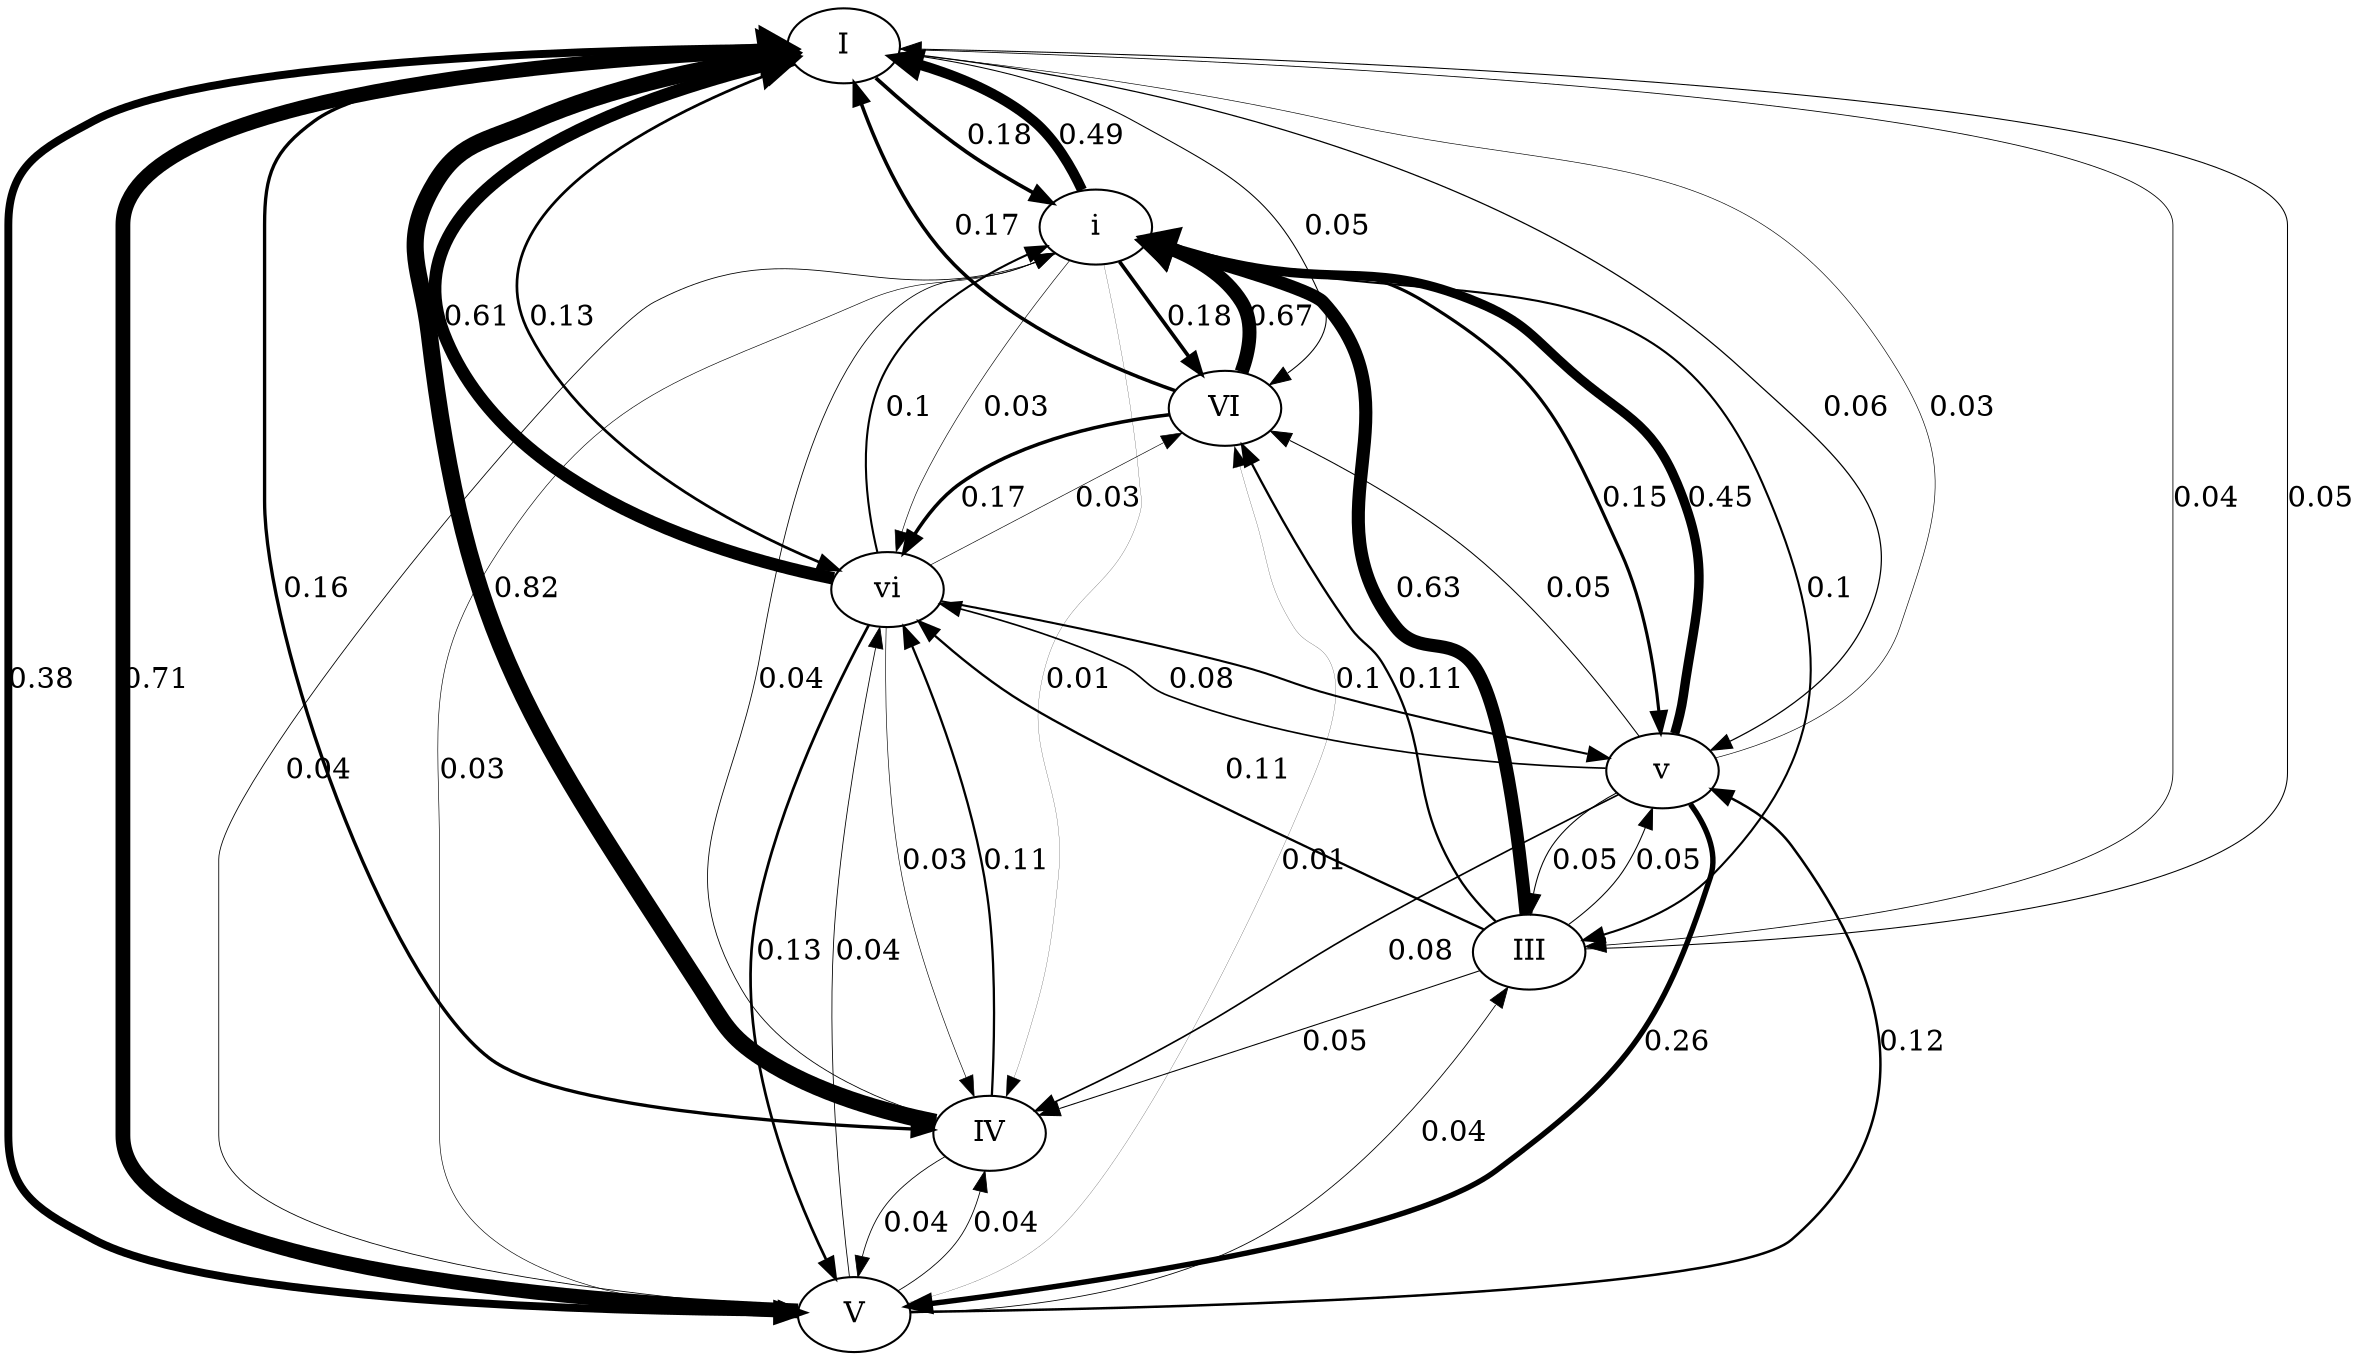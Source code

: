 digraph  {
I;
i;
V;
IV;
v;
III;
vi;
VI;
I -> i  [key=0, length="0.8200000000000001", label="0.18", penwidth="1.7999999999999998"];
I -> V  [key=0, length="0.62", label="0.38", penwidth="3.8"];
I -> IV  [key=0, length="0.84", label="0.16", penwidth="1.6"];
I -> v  [key=0, length="0.94", label="0.06", penwidth="0.6"];
I -> III  [key=0, length="0.96", label="0.04", penwidth="0.4"];
I -> vi  [key=0, length="0.87", label="0.13", penwidth="1.3"];
I -> VI  [key=0, length="0.95", label="0.05", penwidth="0.5"];
i -> I  [key=0, length="0.51", label="0.49", penwidth="4.9"];
i -> V  [key=0, length="0.96", label="0.04", penwidth="0.4"];
i -> IV  [key=0, length="0.99", label="0.01", penwidth="0.1"];
i -> v  [key=0, length="0.85", label="0.15", penwidth="1.5"];
i -> III  [key=0, length="0.9", label="0.1", penwidth="1.0"];
i -> vi  [key=0, length="0.97", label="0.03", penwidth="0.3"];
i -> VI  [key=0, length="0.8200000000000001", label="0.18", penwidth="1.7999999999999998"];
V -> I  [key=0, length="0.29000000000000004", label="0.71", penwidth="7.1"];
V -> i  [key=0, length="0.97", label="0.03", penwidth="0.3"];
V -> IV  [key=0, length="0.96", label="0.04", penwidth="0.4"];
V -> v  [key=0, length="0.88", label="0.12", penwidth="1.2"];
V -> III  [key=0, length="0.96", label="0.04", penwidth="0.4"];
V -> vi  [key=0, length="0.96", label="0.04", penwidth="0.4"];
V -> VI  [key=0, length="0.99", label="0.01", penwidth="0.1"];
IV -> I  [key=0, length="0.18000000000000005", label="0.82", penwidth="8.2"];
IV -> i  [key=0, length="0.96", label="0.04", penwidth="0.4"];
IV -> V  [key=0, length="0.96", label="0.04", penwidth="0.4"];
IV -> vi  [key=0, length="0.89", label="0.11", penwidth="1.1"];
v -> I  [key=0, length="0.97", label="0.03", penwidth="0.3"];
v -> i  [key=0, length="0.55", label="0.45", penwidth="4.5"];
v -> V  [key=0, length="0.74", label="0.26", penwidth="2.6"];
v -> IV  [key=0, length="0.92", label="0.08", penwidth="0.8"];
v -> III  [key=0, length="0.95", label="0.05", penwidth="0.5"];
v -> vi  [key=0, length="0.92", label="0.08", penwidth="0.8"];
v -> VI  [key=0, length="0.95", label="0.05", penwidth="0.5"];
III -> I  [key=0, length="0.95", label="0.05", penwidth="0.5"];
III -> i  [key=0, length="0.37", label="0.63", penwidth="6.3"];
III -> IV  [key=0, length="0.95", label="0.05", penwidth="0.5"];
III -> v  [key=0, length="0.95", label="0.05", penwidth="0.5"];
III -> vi  [key=0, length="0.89", label="0.11", penwidth="1.1"];
III -> VI  [key=0, length="0.89", label="0.11", penwidth="1.1"];
vi -> I  [key=0, length="0.39", label="0.61", penwidth="6.1"];
vi -> i  [key=0, length="0.9", label="0.1", penwidth="1.0"];
vi -> V  [key=0, length="0.87", label="0.13", penwidth="1.3"];
vi -> IV  [key=0, length="0.97", label="0.03", penwidth="0.3"];
vi -> v  [key=0, length="0.9", label="0.1", penwidth="1.0"];
vi -> VI  [key=0, length="0.97", label="0.03", penwidth="0.3"];
VI -> I  [key=0, length="0.83", label="0.17", penwidth="1.7000000000000002"];
VI -> i  [key=0, length="0.32999999999999996", label="0.67", penwidth="6.7"];
VI -> vi  [key=0, length="0.83", label="0.17", penwidth="1.7000000000000002"];
}
